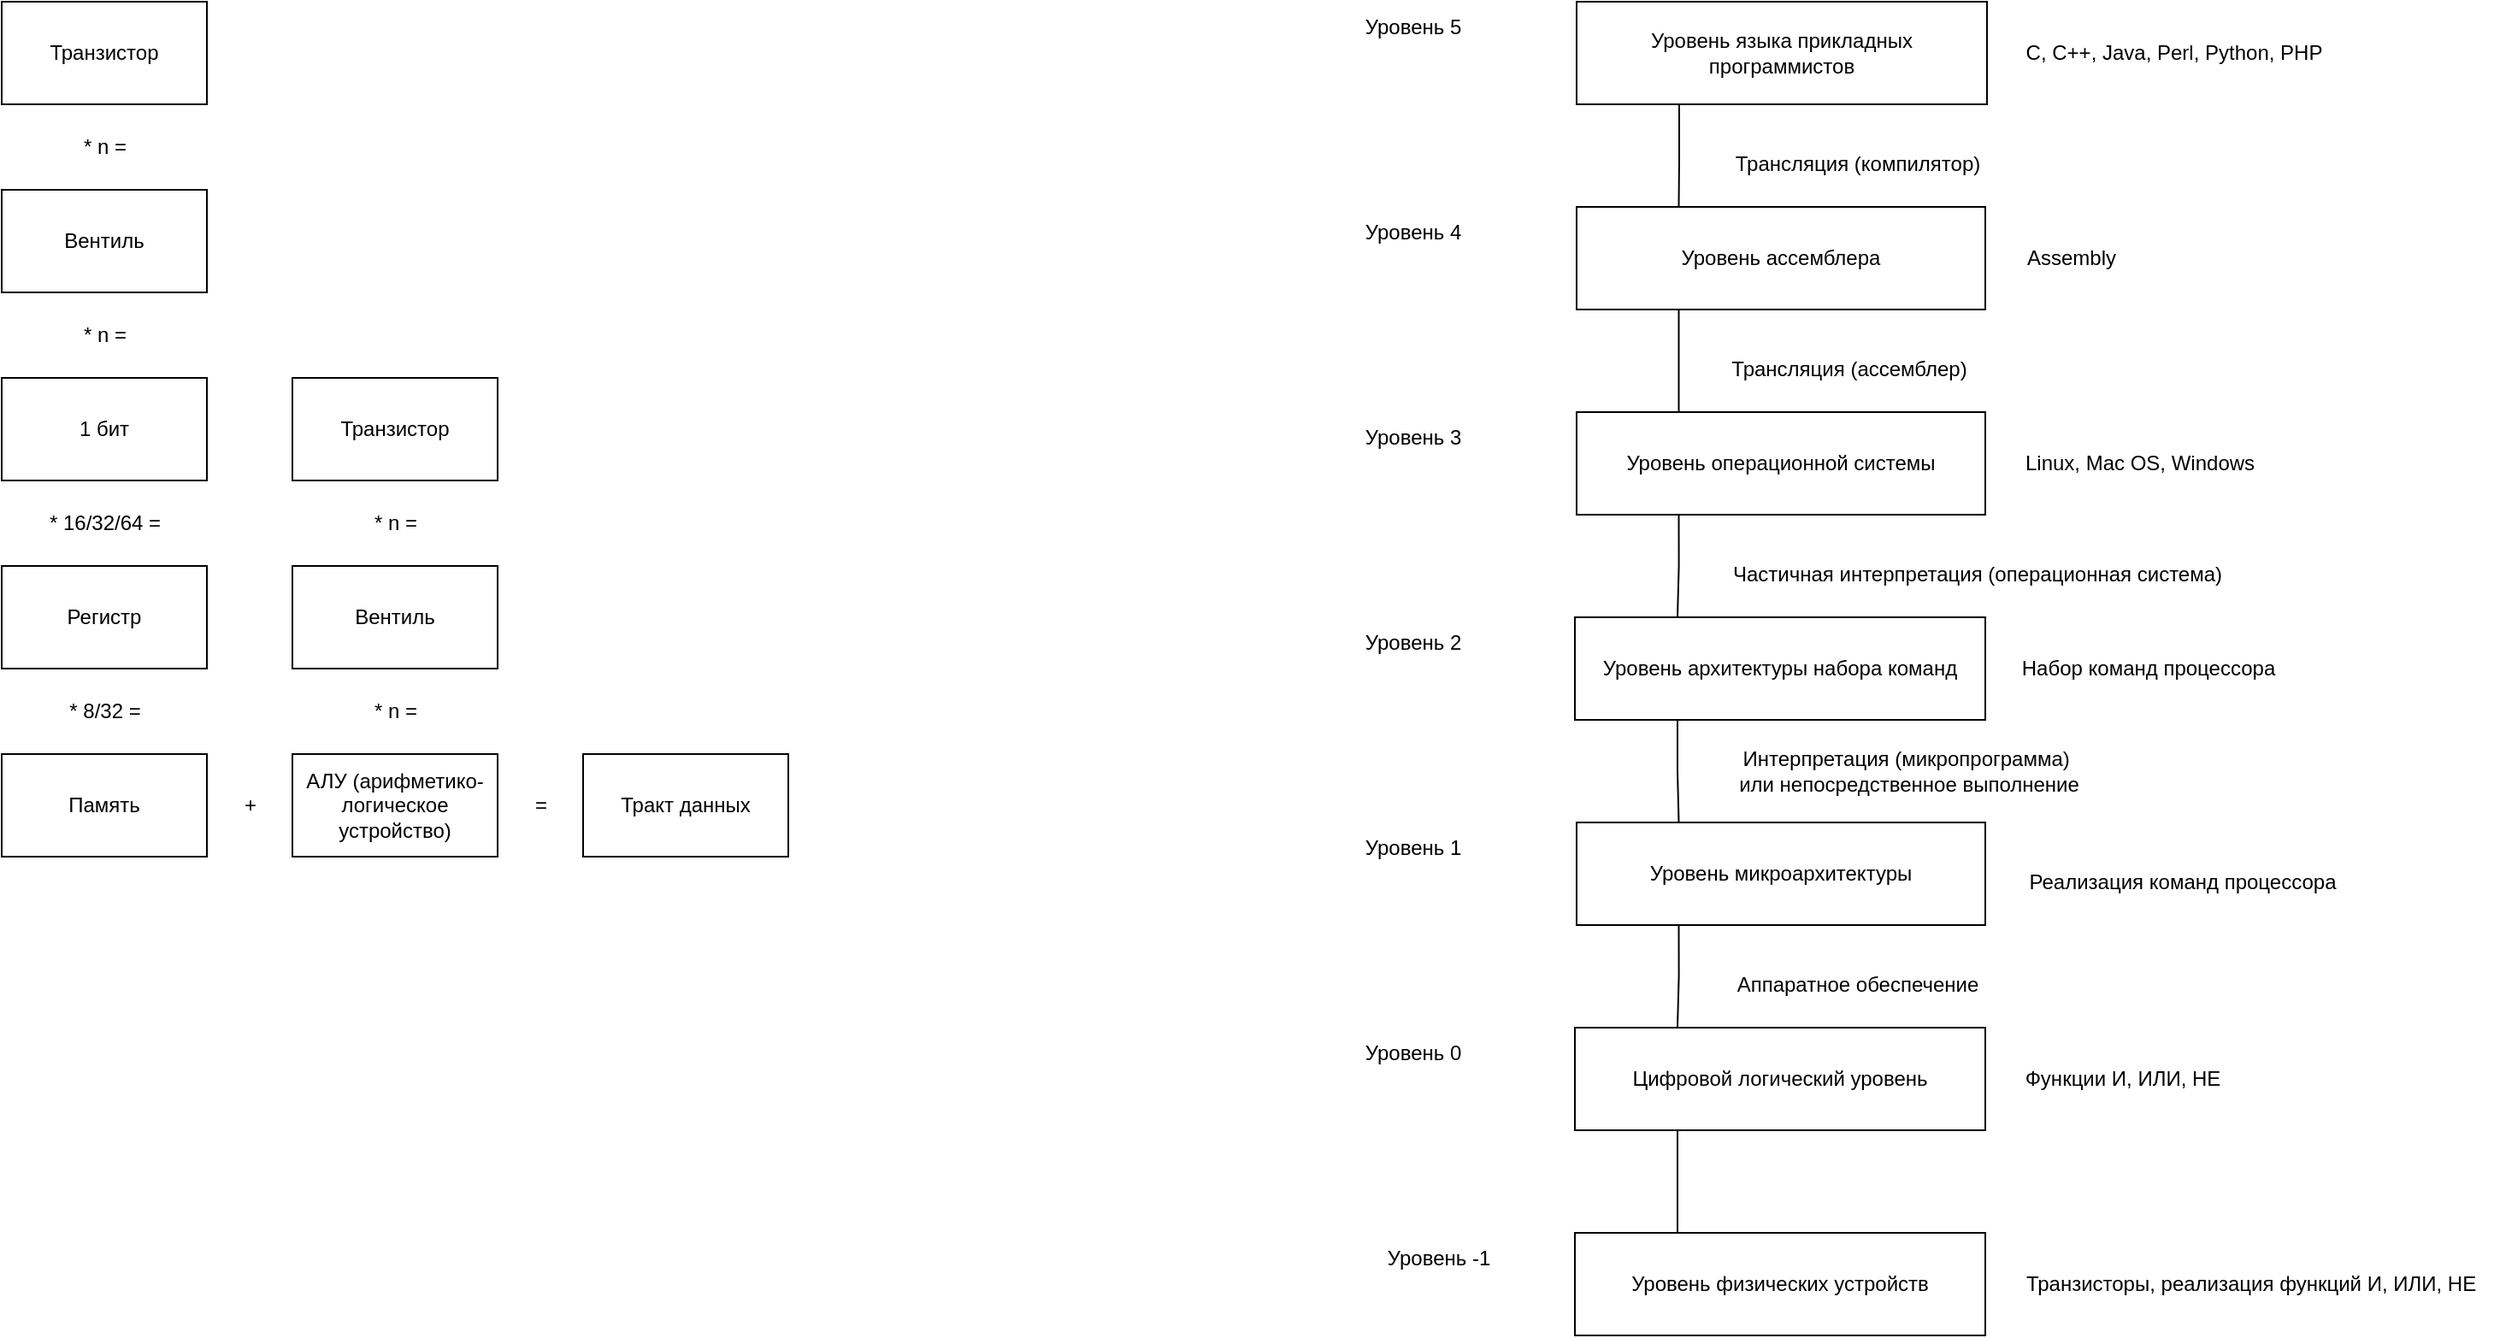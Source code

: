 <mxfile version="24.7.1" type="github">
  <diagram name="Page-1" id="7O94DDtYt-fZ5HtKoNiX">
    <mxGraphModel dx="1428" dy="827" grid="1" gridSize="10" guides="1" tooltips="1" connect="1" arrows="1" fold="1" page="1" pageScale="1" pageWidth="827" pageHeight="1169" math="0" shadow="0">
      <root>
        <mxCell id="0" />
        <mxCell id="1" parent="0" />
        <mxCell id="c4eYe9vjukFLXcwha6Wc-1" value="1 бит" style="whiteSpace=wrap;html=1;" vertex="1" parent="1">
          <mxGeometry x="200" y="260" width="120" height="60" as="geometry" />
        </mxCell>
        <mxCell id="c4eYe9vjukFLXcwha6Wc-2" value="Вентиль" style="whiteSpace=wrap;html=1;" vertex="1" parent="1">
          <mxGeometry x="200" y="150" width="120" height="60" as="geometry" />
        </mxCell>
        <mxCell id="c4eYe9vjukFLXcwha6Wc-3" value="* n =" style="text;html=1;align=center;verticalAlign=middle;resizable=0;points=[];autosize=1;strokeColor=none;fillColor=none;" vertex="1" parent="1">
          <mxGeometry x="235" y="220" width="50" height="30" as="geometry" />
        </mxCell>
        <mxCell id="c4eYe9vjukFLXcwha6Wc-4" value="* n =" style="text;html=1;align=center;verticalAlign=middle;resizable=0;points=[];autosize=1;strokeColor=none;fillColor=none;" vertex="1" parent="1">
          <mxGeometry x="235" y="110" width="50" height="30" as="geometry" />
        </mxCell>
        <mxCell id="c4eYe9vjukFLXcwha6Wc-5" value="Транзистор" style="whiteSpace=wrap;html=1;" vertex="1" parent="1">
          <mxGeometry x="200" y="40" width="120" height="60" as="geometry" />
        </mxCell>
        <mxCell id="c4eYe9vjukFLXcwha6Wc-6" value="Регистр" style="whiteSpace=wrap;html=1;" vertex="1" parent="1">
          <mxGeometry x="200" y="370" width="120" height="60" as="geometry" />
        </mxCell>
        <mxCell id="c4eYe9vjukFLXcwha6Wc-7" value="* 16/32/64 =" style="text;html=1;align=center;verticalAlign=middle;resizable=0;points=[];autosize=1;strokeColor=none;fillColor=none;" vertex="1" parent="1">
          <mxGeometry x="215" y="330" width="90" height="30" as="geometry" />
        </mxCell>
        <mxCell id="c4eYe9vjukFLXcwha6Wc-14" value="Тракт данных" style="whiteSpace=wrap;html=1;" vertex="1" parent="1">
          <mxGeometry x="540" y="480" width="120" height="60" as="geometry" />
        </mxCell>
        <mxCell id="c4eYe9vjukFLXcwha6Wc-15" value="* 8/32 =" style="text;html=1;align=center;verticalAlign=middle;resizable=0;points=[];autosize=1;strokeColor=none;fillColor=none;" vertex="1" parent="1">
          <mxGeometry x="225" y="440" width="70" height="30" as="geometry" />
        </mxCell>
        <mxCell id="c4eYe9vjukFLXcwha6Wc-16" value="Вентиль" style="whiteSpace=wrap;html=1;" vertex="1" parent="1">
          <mxGeometry x="370" y="370" width="120" height="60" as="geometry" />
        </mxCell>
        <mxCell id="c4eYe9vjukFLXcwha6Wc-17" value="* n =" style="text;html=1;align=center;verticalAlign=middle;resizable=0;points=[];autosize=1;strokeColor=none;fillColor=none;" vertex="1" parent="1">
          <mxGeometry x="405" y="330" width="50" height="30" as="geometry" />
        </mxCell>
        <mxCell id="c4eYe9vjukFLXcwha6Wc-18" value="Транзистор" style="whiteSpace=wrap;html=1;" vertex="1" parent="1">
          <mxGeometry x="370" y="260" width="120" height="60" as="geometry" />
        </mxCell>
        <mxCell id="c4eYe9vjukFLXcwha6Wc-19" value="* n =" style="text;html=1;align=center;verticalAlign=middle;resizable=0;points=[];autosize=1;strokeColor=none;fillColor=none;" vertex="1" parent="1">
          <mxGeometry x="405" y="440" width="50" height="30" as="geometry" />
        </mxCell>
        <mxCell id="c4eYe9vjukFLXcwha6Wc-20" value="АЛУ (арифметико-логическое устройство)" style="whiteSpace=wrap;html=1;" vertex="1" parent="1">
          <mxGeometry x="370" y="480" width="120" height="60" as="geometry" />
        </mxCell>
        <mxCell id="c4eYe9vjukFLXcwha6Wc-21" value="Память" style="whiteSpace=wrap;html=1;" vertex="1" parent="1">
          <mxGeometry x="200" y="480" width="120" height="60" as="geometry" />
        </mxCell>
        <mxCell id="c4eYe9vjukFLXcwha6Wc-27" value="+" style="text;html=1;align=center;verticalAlign=middle;resizable=0;points=[];autosize=1;strokeColor=none;fillColor=none;" vertex="1" parent="1">
          <mxGeometry x="330" y="495" width="30" height="30" as="geometry" />
        </mxCell>
        <mxCell id="c4eYe9vjukFLXcwha6Wc-28" value="=" style="text;html=1;align=center;verticalAlign=middle;resizable=0;points=[];autosize=1;strokeColor=none;fillColor=none;" vertex="1" parent="1">
          <mxGeometry x="500" y="495" width="30" height="30" as="geometry" />
        </mxCell>
        <mxCell id="c4eYe9vjukFLXcwha6Wc-43" style="edgeStyle=orthogonalEdgeStyle;rounded=0;orthogonalLoop=1;jettySize=auto;html=1;exitX=0.25;exitY=1;exitDx=0;exitDy=0;entryX=0.25;entryY=0;entryDx=0;entryDy=0;endArrow=none;endFill=0;" edge="1" parent="1" source="c4eYe9vjukFLXcwha6Wc-29" target="c4eYe9vjukFLXcwha6Wc-30">
          <mxGeometry relative="1" as="geometry" />
        </mxCell>
        <mxCell id="c4eYe9vjukFLXcwha6Wc-29" value="Уровень языка прикладных программистов" style="whiteSpace=wrap;html=1;" vertex="1" parent="1">
          <mxGeometry x="1121" y="40" width="240" height="60" as="geometry" />
        </mxCell>
        <mxCell id="c4eYe9vjukFLXcwha6Wc-44" style="edgeStyle=orthogonalEdgeStyle;rounded=0;orthogonalLoop=1;jettySize=auto;html=1;exitX=0.25;exitY=1;exitDx=0;exitDy=0;entryX=0.25;entryY=0;entryDx=0;entryDy=0;endArrow=none;endFill=0;" edge="1" parent="1" source="c4eYe9vjukFLXcwha6Wc-30" target="c4eYe9vjukFLXcwha6Wc-31">
          <mxGeometry relative="1" as="geometry" />
        </mxCell>
        <mxCell id="c4eYe9vjukFLXcwha6Wc-30" value="Уровень ассемблера" style="whiteSpace=wrap;html=1;" vertex="1" parent="1">
          <mxGeometry x="1121" y="160" width="239" height="60" as="geometry" />
        </mxCell>
        <mxCell id="c4eYe9vjukFLXcwha6Wc-45" style="edgeStyle=orthogonalEdgeStyle;rounded=0;orthogonalLoop=1;jettySize=auto;html=1;exitX=0.25;exitY=1;exitDx=0;exitDy=0;entryX=0.25;entryY=0;entryDx=0;entryDy=0;endArrow=none;endFill=0;" edge="1" parent="1" source="c4eYe9vjukFLXcwha6Wc-31" target="c4eYe9vjukFLXcwha6Wc-32">
          <mxGeometry relative="1" as="geometry" />
        </mxCell>
        <mxCell id="c4eYe9vjukFLXcwha6Wc-31" value="Уровень операционной системы" style="whiteSpace=wrap;html=1;" vertex="1" parent="1">
          <mxGeometry x="1121" y="280" width="239" height="60" as="geometry" />
        </mxCell>
        <mxCell id="c4eYe9vjukFLXcwha6Wc-46" style="edgeStyle=orthogonalEdgeStyle;rounded=0;orthogonalLoop=1;jettySize=auto;html=1;exitX=0.25;exitY=1;exitDx=0;exitDy=0;entryX=0.25;entryY=0;entryDx=0;entryDy=0;endArrow=none;endFill=0;" edge="1" parent="1" source="c4eYe9vjukFLXcwha6Wc-32" target="c4eYe9vjukFLXcwha6Wc-33">
          <mxGeometry relative="1" as="geometry" />
        </mxCell>
        <mxCell id="c4eYe9vjukFLXcwha6Wc-32" value="Уровень архитектуры набора команд" style="whiteSpace=wrap;html=1;" vertex="1" parent="1">
          <mxGeometry x="1120" y="400" width="240" height="60" as="geometry" />
        </mxCell>
        <mxCell id="c4eYe9vjukFLXcwha6Wc-47" style="edgeStyle=orthogonalEdgeStyle;rounded=0;orthogonalLoop=1;jettySize=auto;html=1;exitX=0.25;exitY=1;exitDx=0;exitDy=0;entryX=0.25;entryY=0;entryDx=0;entryDy=0;endArrow=none;endFill=0;" edge="1" parent="1" source="c4eYe9vjukFLXcwha6Wc-33" target="c4eYe9vjukFLXcwha6Wc-34">
          <mxGeometry relative="1" as="geometry" />
        </mxCell>
        <mxCell id="c4eYe9vjukFLXcwha6Wc-33" value="Уровень микроархитектуры" style="whiteSpace=wrap;html=1;" vertex="1" parent="1">
          <mxGeometry x="1121" y="520" width="239" height="60" as="geometry" />
        </mxCell>
        <mxCell id="c4eYe9vjukFLXcwha6Wc-61" style="edgeStyle=orthogonalEdgeStyle;rounded=0;orthogonalLoop=1;jettySize=auto;html=1;exitX=0.25;exitY=1;exitDx=0;exitDy=0;entryX=0.25;entryY=0;entryDx=0;entryDy=0;endArrow=none;endFill=0;" edge="1" parent="1" source="c4eYe9vjukFLXcwha6Wc-34" target="c4eYe9vjukFLXcwha6Wc-59">
          <mxGeometry relative="1" as="geometry" />
        </mxCell>
        <mxCell id="c4eYe9vjukFLXcwha6Wc-34" value="Цифровой логический уровень" style="whiteSpace=wrap;html=1;" vertex="1" parent="1">
          <mxGeometry x="1120" y="640" width="240" height="60" as="geometry" />
        </mxCell>
        <mxCell id="c4eYe9vjukFLXcwha6Wc-35" value="Уровень 5" style="text;html=1;align=center;verticalAlign=middle;resizable=0;points=[];autosize=1;strokeColor=none;fillColor=none;" vertex="1" parent="1">
          <mxGeometry x="985" y="40" width="80" height="30" as="geometry" />
        </mxCell>
        <mxCell id="c4eYe9vjukFLXcwha6Wc-38" value="Уровень 4" style="text;html=1;align=center;verticalAlign=middle;resizable=0;points=[];autosize=1;strokeColor=none;fillColor=none;" vertex="1" parent="1">
          <mxGeometry x="985" y="160" width="80" height="30" as="geometry" />
        </mxCell>
        <mxCell id="c4eYe9vjukFLXcwha6Wc-39" value="Уровень 3" style="text;html=1;align=center;verticalAlign=middle;resizable=0;points=[];autosize=1;strokeColor=none;fillColor=none;" vertex="1" parent="1">
          <mxGeometry x="985" y="280" width="80" height="30" as="geometry" />
        </mxCell>
        <mxCell id="c4eYe9vjukFLXcwha6Wc-40" value="Уровень 2" style="text;html=1;align=center;verticalAlign=middle;resizable=0;points=[];autosize=1;strokeColor=none;fillColor=none;" vertex="1" parent="1">
          <mxGeometry x="985" y="400" width="80" height="30" as="geometry" />
        </mxCell>
        <mxCell id="c4eYe9vjukFLXcwha6Wc-41" value="Уровень 1" style="text;html=1;align=center;verticalAlign=middle;resizable=0;points=[];autosize=1;strokeColor=none;fillColor=none;" vertex="1" parent="1">
          <mxGeometry x="985" y="520" width="80" height="30" as="geometry" />
        </mxCell>
        <mxCell id="c4eYe9vjukFLXcwha6Wc-42" value="Уровень 0" style="text;html=1;align=center;verticalAlign=middle;resizable=0;points=[];autosize=1;strokeColor=none;fillColor=none;" vertex="1" parent="1">
          <mxGeometry x="985" y="640" width="80" height="30" as="geometry" />
        </mxCell>
        <mxCell id="c4eYe9vjukFLXcwha6Wc-48" value="Трансляция (компилятор)" style="text;html=1;align=center;verticalAlign=middle;resizable=0;points=[];autosize=1;strokeColor=none;fillColor=none;" vertex="1" parent="1">
          <mxGeometry x="1200" y="120" width="170" height="30" as="geometry" />
        </mxCell>
        <mxCell id="c4eYe9vjukFLXcwha6Wc-49" value="Трансляция (ассемблер)" style="text;html=1;align=center;verticalAlign=middle;resizable=0;points=[];autosize=1;strokeColor=none;fillColor=none;" vertex="1" parent="1">
          <mxGeometry x="1200" y="240" width="160" height="30" as="geometry" />
        </mxCell>
        <mxCell id="c4eYe9vjukFLXcwha6Wc-50" value="Частичная интерпретация (операционная система)" style="text;html=1;align=center;verticalAlign=middle;resizable=0;points=[];autosize=1;strokeColor=none;fillColor=none;" vertex="1" parent="1">
          <mxGeometry x="1200" y="360" width="310" height="30" as="geometry" />
        </mxCell>
        <mxCell id="c4eYe9vjukFLXcwha6Wc-51" value="Интерпретация (микропрограмма)&amp;nbsp;&lt;div&gt;или непосредственное выполнение&lt;/div&gt;" style="text;html=1;align=center;verticalAlign=middle;resizable=0;points=[];autosize=1;strokeColor=none;fillColor=none;" vertex="1" parent="1">
          <mxGeometry x="1200" y="470" width="230" height="40" as="geometry" />
        </mxCell>
        <mxCell id="c4eYe9vjukFLXcwha6Wc-52" value="Аппаратное обеспечение" style="text;html=1;align=center;verticalAlign=middle;resizable=0;points=[];autosize=1;strokeColor=none;fillColor=none;" vertex="1" parent="1">
          <mxGeometry x="1200" y="600" width="170" height="30" as="geometry" />
        </mxCell>
        <mxCell id="c4eYe9vjukFLXcwha6Wc-53" value="C, C++, Java, Perl, Python, PHP" style="text;html=1;align=center;verticalAlign=middle;resizable=0;points=[];autosize=1;strokeColor=none;fillColor=none;" vertex="1" parent="1">
          <mxGeometry x="1370" y="55" width="200" height="30" as="geometry" />
        </mxCell>
        <mxCell id="c4eYe9vjukFLXcwha6Wc-54" value="Assembly" style="text;html=1;align=center;verticalAlign=middle;resizable=0;points=[];autosize=1;strokeColor=none;fillColor=none;" vertex="1" parent="1">
          <mxGeometry x="1370" y="175" width="80" height="30" as="geometry" />
        </mxCell>
        <mxCell id="c4eYe9vjukFLXcwha6Wc-55" value="Linux, Mac OS, Windows" style="text;html=1;align=center;verticalAlign=middle;resizable=0;points=[];autosize=1;strokeColor=none;fillColor=none;" vertex="1" parent="1">
          <mxGeometry x="1370" y="295" width="160" height="30" as="geometry" />
        </mxCell>
        <mxCell id="c4eYe9vjukFLXcwha6Wc-56" value="Набор команд процессора" style="text;html=1;align=center;verticalAlign=middle;resizable=0;points=[];autosize=1;strokeColor=none;fillColor=none;" vertex="1" parent="1">
          <mxGeometry x="1370" y="415" width="170" height="30" as="geometry" />
        </mxCell>
        <mxCell id="c4eYe9vjukFLXcwha6Wc-57" value="Реализация команд процессора" style="text;html=1;align=center;verticalAlign=middle;resizable=0;points=[];autosize=1;strokeColor=none;fillColor=none;" vertex="1" parent="1">
          <mxGeometry x="1370" y="540" width="210" height="30" as="geometry" />
        </mxCell>
        <mxCell id="c4eYe9vjukFLXcwha6Wc-58" value="Функции И, ИЛИ, НЕ" style="text;html=1;align=center;verticalAlign=middle;resizable=0;points=[];autosize=1;strokeColor=none;fillColor=none;" vertex="1" parent="1">
          <mxGeometry x="1370" y="655" width="140" height="30" as="geometry" />
        </mxCell>
        <mxCell id="c4eYe9vjukFLXcwha6Wc-59" value="Уровень физических устройств" style="whiteSpace=wrap;html=1;" vertex="1" parent="1">
          <mxGeometry x="1120" y="760" width="240" height="60" as="geometry" />
        </mxCell>
        <mxCell id="c4eYe9vjukFLXcwha6Wc-60" value="Уровень -1" style="text;html=1;align=center;verticalAlign=middle;resizable=0;points=[];autosize=1;strokeColor=none;fillColor=none;" vertex="1" parent="1">
          <mxGeometry x="1000" y="760" width="80" height="30" as="geometry" />
        </mxCell>
        <mxCell id="c4eYe9vjukFLXcwha6Wc-62" value="Транзисторы, реализация функций И, ИЛИ, НЕ" style="text;html=1;align=center;verticalAlign=middle;resizable=0;points=[];autosize=1;strokeColor=none;fillColor=none;" vertex="1" parent="1">
          <mxGeometry x="1370" y="775" width="290" height="30" as="geometry" />
        </mxCell>
      </root>
    </mxGraphModel>
  </diagram>
</mxfile>
